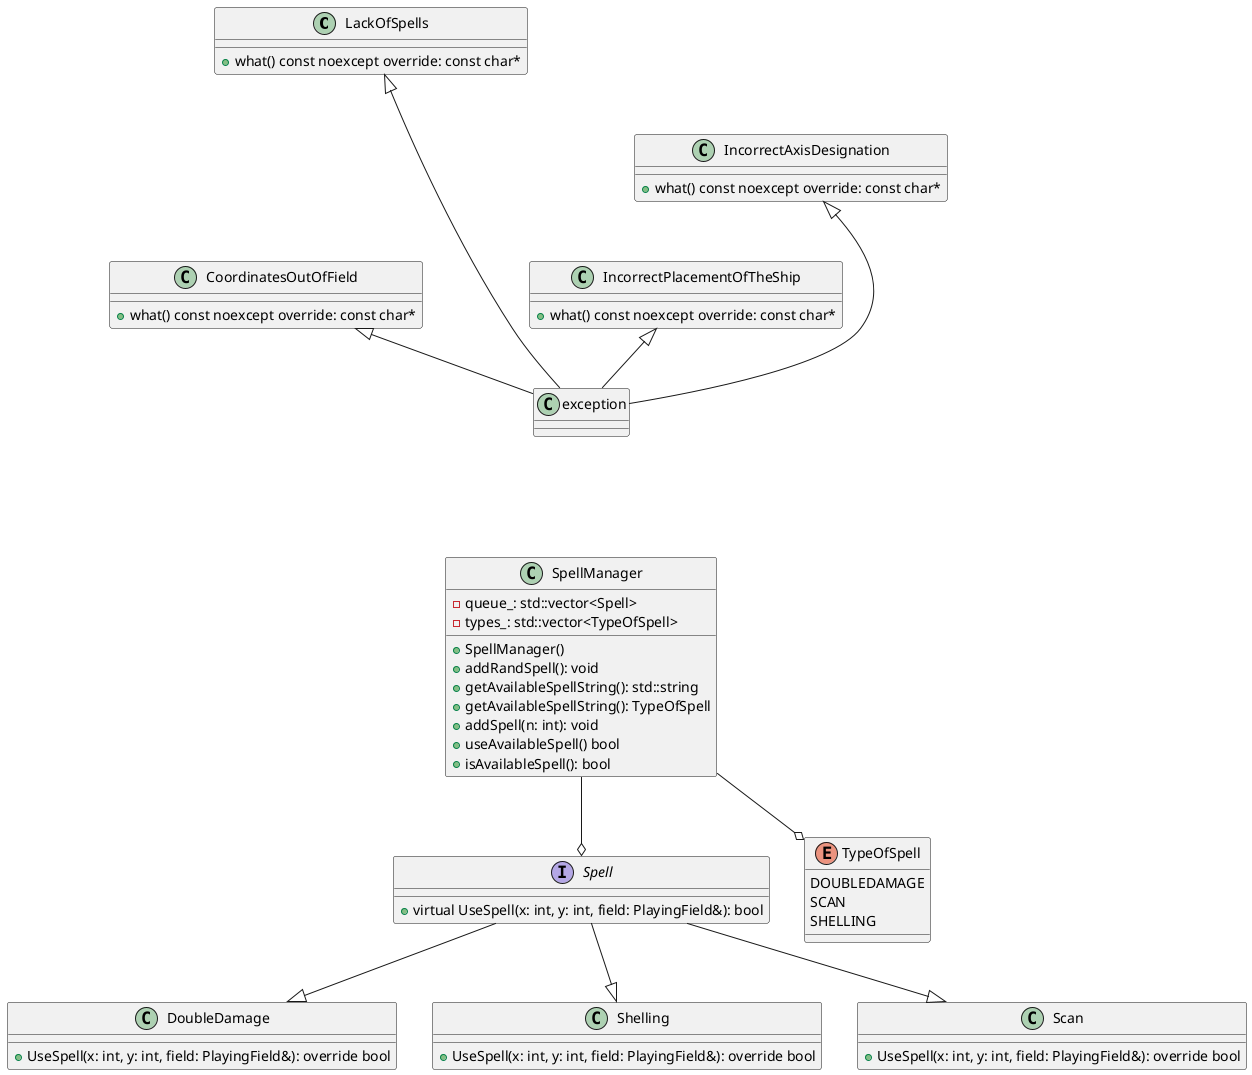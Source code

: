 @startuml d

class LackOfSpells{
  +what() const noexcept override: const char*
}

class CoordinatesOutOfField{
  +what() const noexcept override: const char*
}

class IncorrectPlacementOfTheShip {
  +what() const noexcept override: const char*
}

class IncorrectAxisDesignation{
  +what() const noexcept override: const char*
}

class SpellManager {
  +SpellManager()
  +addRandSpell(): void 
  +getAvailableSpellString(): std::string
  +getAvailableSpellString(): TypeOfSpell
  +addSpell(n: int): void
  +useAvailableSpell() bool
  +isAvailableSpell(): bool

  -queue_: std::vector<Spell>
  -types_: std::vector<TypeOfSpell>
}

interface Spell {
  +virtual UseSpell(x: int, y: int, field: PlayingField&): bool
}

class DoubleDamage {
  +UseSpell(x: int, y: int, field: PlayingField&): override bool
}

class Shelling {
  +UseSpell(x: int, y: int, field: PlayingField&): override bool
}

class Scan {
  +UseSpell(x: int, y: int, field: PlayingField&): override bool
}

enum TypeOfSpell {
  DOUBLEDAMAGE
  SCAN
  SHELLING
}

class exception

SpellManager --o TypeOfSpell
SpellManager --o Spell
Spell --|> Scan
Spell --|> Shelling
Spell --|> DoubleDamage

LackOfSpells <|-- exception
CoordinatesOutOfField <|-- exception
IncorrectPlacementOfTheShip <|-- exception
IncorrectAxisDesignation <|-- exception

LackOfSpells --[hidden]- CoordinatesOutOfField
IncorrectAxisDesignation --[hidden] IncorrectPlacementOfTheShip

exception --[hidden]- SpellManager

SpellManager --[hidden]- DoubleDamage